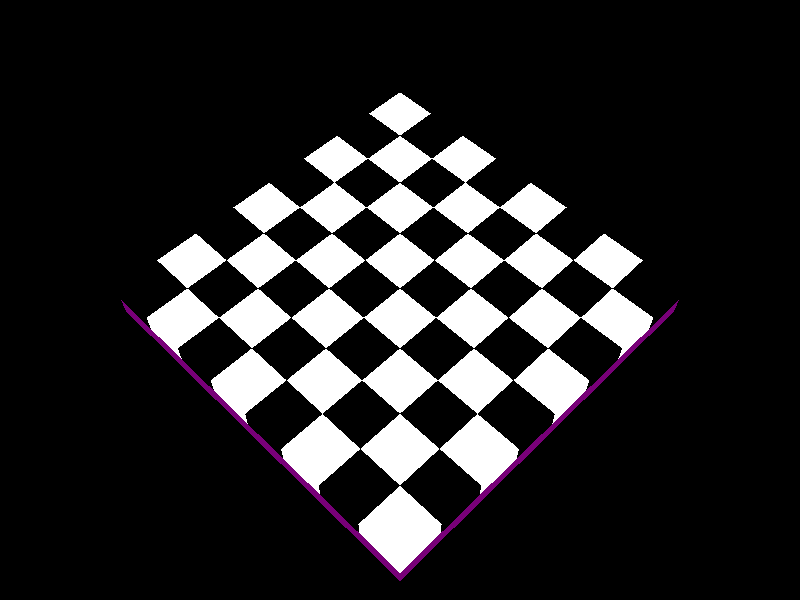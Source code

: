 #version 3.7;
global_settings { assumed_gamma 1.2 } 

#include "colors.inc"
#include "textures.inc"
#include "shapes.inc"
#include "metals.inc"
#include "glass.inc"
#include "woods.inc"

camera {
   location <-5,10,-5>//location <-5, 10, -15>
   angle 45 // direction <0, 0,  1.7>
   right x*image_width/image_height
   look_at <0,0,0>
}

// Uncomment the area lights only if you've got lots of time.
#declare Dist=160.0;
light_source {< -50, 25, -50> color White
     fade_distance Dist fade_power 2
//   area_light <-40, 0, -40>, <40, 0, 40>, 3, 3
//   adaptive 1
//   jitter
}
light_source {< 50, 10,  -4> color Gray30
     fade_distance Dist fade_power 2
//   area_light <-20, 0, -20>, <20, 0, 20>, 3, 3
//   adaptive 1
//   jitter
}
light_source {< 0, 100,  0> color Gray30
     fade_distance Dist fade_power 2
//   area_light <-30, 0, -30>, <30, 0, 30>, 3, 3
//   adaptive 1
//   jitter
}

//LINK REFERENCIA: http://www.f-lohmueller.de/pov_tut/x_sam/sam_420e.htm
#declare Chessboard =
union{
 box {<-1,-0.1,-1>,<1,0,1>
      texture{
        pigment{
          color rgb<0.5,0,0.5>*0.5}
             } // end of texture
    } // end of box ----------------------
 box {<-1.00,0.00,-1.00>,<1.00,0.1,1.00>
      texture{
        pigment{ checker
                 color rgb<1,1,1>
                 color rgb<0,0,0>
               } // end pigment
               scale 0.25
             } // end of texture
    } // end of box ----------------------
} // ---------------- end union Chessbord

// using:
//------------------------------
object{ Chessboard
        translate<0,0,0>
        scale 2.5
        rotate<0,0,0>
      } // ------------------
//-------------------------------
